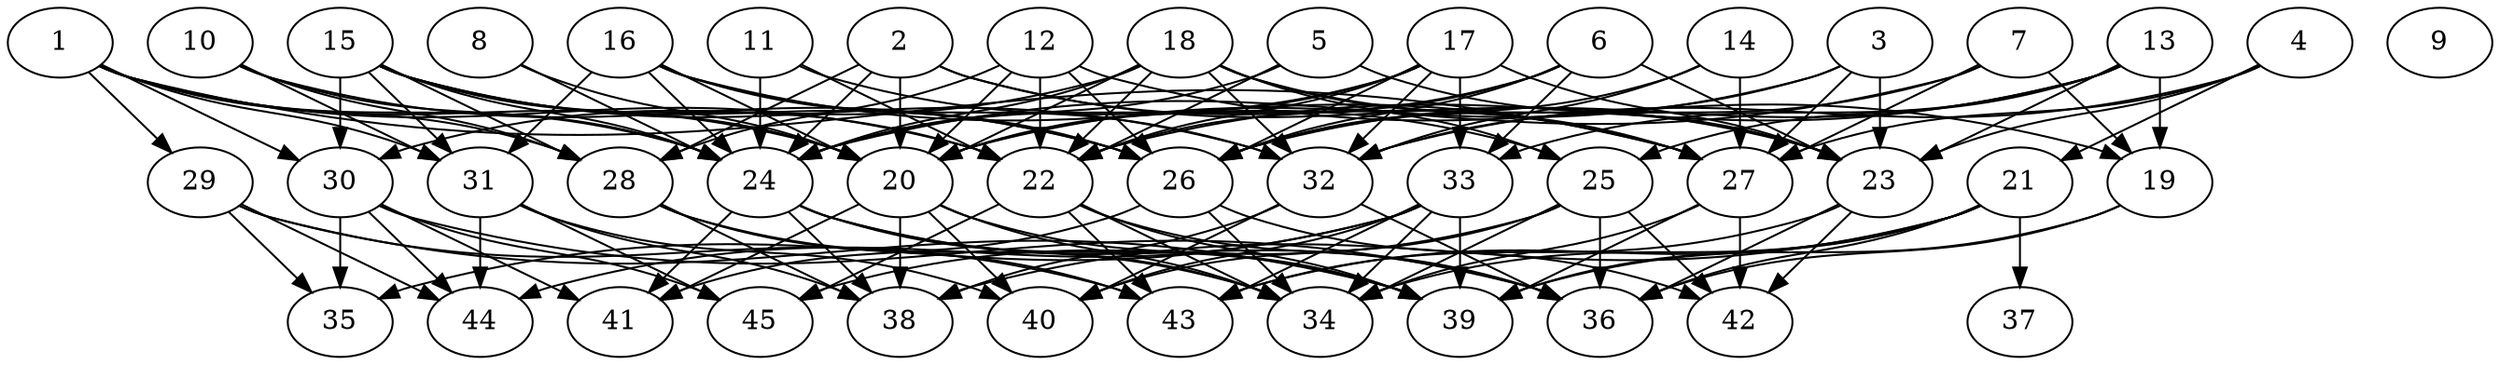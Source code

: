 // DAG automatically generated by daggen at Thu Oct  3 14:07:24 2019
// ./daggen --dot -n 45 --ccr 0.3 --fat 0.7 --regular 0.5 --density 0.6 --mindata 5242880 --maxdata 52428800 
digraph G {
  1 [size="56958293", alpha="0.14", expect_size="17087488"] 
  1 -> 20 [size ="17087488"]
  1 -> 22 [size ="17087488"]
  1 -> 24 [size ="17087488"]
  1 -> 27 [size ="17087488"]
  1 -> 28 [size ="17087488"]
  1 -> 29 [size ="17087488"]
  1 -> 30 [size ="17087488"]
  1 -> 31 [size ="17087488"]
  2 [size="18210133", alpha="0.14", expect_size="5463040"] 
  2 -> 20 [size ="5463040"]
  2 -> 23 [size ="5463040"]
  2 -> 24 [size ="5463040"]
  2 -> 27 [size ="5463040"]
  2 -> 28 [size ="5463040"]
  3 [size="23459840", alpha="0.04", expect_size="7037952"] 
  3 -> 20 [size ="7037952"]
  3 -> 23 [size ="7037952"]
  3 -> 26 [size ="7037952"]
  3 -> 27 [size ="7037952"]
  4 [size="151746560", alpha="0.16", expect_size="45523968"] 
  4 -> 21 [size ="45523968"]
  4 -> 23 [size ="45523968"]
  4 -> 27 [size ="45523968"]
  4 -> 32 [size ="45523968"]
  5 [size="68710400", alpha="0.04", expect_size="20613120"] 
  5 -> 22 [size ="20613120"]
  5 -> 23 [size ="20613120"]
  5 -> 24 [size ="20613120"]
  6 [size="44581547", alpha="0.17", expect_size="13374464"] 
  6 -> 20 [size ="13374464"]
  6 -> 22 [size ="13374464"]
  6 -> 23 [size ="13374464"]
  6 -> 26 [size ="13374464"]
  6 -> 33 [size ="13374464"]
  7 [size="69580800", alpha="0.15", expect_size="20874240"] 
  7 -> 19 [size ="20874240"]
  7 -> 24 [size ="20874240"]
  7 -> 27 [size ="20874240"]
  7 -> 32 [size ="20874240"]
  8 [size="58088107", alpha="0.13", expect_size="17426432"] 
  8 -> 20 [size ="17426432"]
  8 -> 24 [size ="17426432"]
  9 [size="90883413", alpha="0.09", expect_size="27265024"] 
  10 [size="156088320", alpha="0.02", expect_size="46826496"] 
  10 -> 24 [size ="46826496"]
  10 -> 26 [size ="46826496"]
  10 -> 28 [size ="46826496"]
  10 -> 31 [size ="46826496"]
  11 [size="100249600", alpha="0.08", expect_size="30074880"] 
  11 -> 22 [size ="30074880"]
  11 -> 24 [size ="30074880"]
  11 -> 25 [size ="30074880"]
  12 [size="52131840", alpha="0.02", expect_size="15639552"] 
  12 -> 19 [size ="15639552"]
  12 -> 20 [size ="15639552"]
  12 -> 22 [size ="15639552"]
  12 -> 26 [size ="15639552"]
  12 -> 28 [size ="15639552"]
  13 [size="159761067", alpha="0.11", expect_size="47928320"] 
  13 -> 19 [size ="47928320"]
  13 -> 22 [size ="47928320"]
  13 -> 23 [size ="47928320"]
  13 -> 25 [size ="47928320"]
  13 -> 26 [size ="47928320"]
  13 -> 33 [size ="47928320"]
  14 [size="33969493", alpha="0.19", expect_size="10190848"] 
  14 -> 26 [size ="10190848"]
  14 -> 27 [size ="10190848"]
  14 -> 32 [size ="10190848"]
  15 [size="157436587", alpha="0.03", expect_size="47230976"] 
  15 -> 20 [size ="47230976"]
  15 -> 22 [size ="47230976"]
  15 -> 24 [size ="47230976"]
  15 -> 26 [size ="47230976"]
  15 -> 28 [size ="47230976"]
  15 -> 30 [size ="47230976"]
  15 -> 31 [size ="47230976"]
  15 -> 32 [size ="47230976"]
  16 [size="31433387", alpha="0.16", expect_size="9430016"] 
  16 -> 20 [size ="9430016"]
  16 -> 24 [size ="9430016"]
  16 -> 26 [size ="9430016"]
  16 -> 27 [size ="9430016"]
  16 -> 31 [size ="9430016"]
  16 -> 32 [size ="9430016"]
  17 [size="168174933", alpha="0.18", expect_size="50452480"] 
  17 -> 20 [size ="50452480"]
  17 -> 22 [size ="50452480"]
  17 -> 23 [size ="50452480"]
  17 -> 24 [size ="50452480"]
  17 -> 26 [size ="50452480"]
  17 -> 32 [size ="50452480"]
  17 -> 33 [size ="50452480"]
  18 [size="126733653", alpha="0.08", expect_size="38020096"] 
  18 -> 20 [size ="38020096"]
  18 -> 22 [size ="38020096"]
  18 -> 23 [size ="38020096"]
  18 -> 24 [size ="38020096"]
  18 -> 25 [size ="38020096"]
  18 -> 27 [size ="38020096"]
  18 -> 30 [size ="38020096"]
  18 -> 32 [size ="38020096"]
  19 [size="75226453", alpha="0.18", expect_size="22567936"] 
  19 -> 36 [size ="22567936"]
  19 -> 39 [size ="22567936"]
  20 [size="146196480", alpha="0.03", expect_size="43858944"] 
  20 -> 34 [size ="43858944"]
  20 -> 38 [size ="43858944"]
  20 -> 39 [size ="43858944"]
  20 -> 40 [size ="43858944"]
  20 -> 41 [size ="43858944"]
  21 [size="159986347", alpha="0.13", expect_size="47995904"] 
  21 -> 34 [size ="47995904"]
  21 -> 36 [size ="47995904"]
  21 -> 37 [size ="47995904"]
  21 -> 38 [size ="47995904"]
  21 -> 39 [size ="47995904"]
  21 -> 43 [size ="47995904"]
  22 [size="62627840", alpha="0.04", expect_size="18788352"] 
  22 -> 34 [size ="18788352"]
  22 -> 36 [size ="18788352"]
  22 -> 39 [size ="18788352"]
  22 -> 43 [size ="18788352"]
  22 -> 45 [size ="18788352"]
  23 [size="79452160", alpha="0.15", expect_size="23835648"] 
  23 -> 36 [size ="23835648"]
  23 -> 42 [size ="23835648"]
  23 -> 43 [size ="23835648"]
  24 [size="165451093", alpha="0.03", expect_size="49635328"] 
  24 -> 34 [size ="49635328"]
  24 -> 36 [size ="49635328"]
  24 -> 38 [size ="49635328"]
  24 -> 39 [size ="49635328"]
  24 -> 41 [size ="49635328"]
  25 [size="156801707", alpha="0.18", expect_size="47040512"] 
  25 -> 34 [size ="47040512"]
  25 -> 36 [size ="47040512"]
  25 -> 40 [size ="47040512"]
  25 -> 42 [size ="47040512"]
  25 -> 45 [size ="47040512"]
  26 [size="24965120", alpha="0.16", expect_size="7489536"] 
  26 -> 34 [size ="7489536"]
  26 -> 41 [size ="7489536"]
  26 -> 42 [size ="7489536"]
  27 [size="152784213", alpha="0.01", expect_size="45835264"] 
  27 -> 34 [size ="45835264"]
  27 -> 39 [size ="45835264"]
  27 -> 42 [size ="45835264"]
  28 [size="136727893", alpha="0.11", expect_size="41018368"] 
  28 -> 34 [size ="41018368"]
  28 -> 38 [size ="41018368"]
  28 -> 43 [size ="41018368"]
  29 [size="43622400", alpha="0.10", expect_size="13086720"] 
  29 -> 35 [size ="13086720"]
  29 -> 39 [size ="13086720"]
  29 -> 43 [size ="13086720"]
  29 -> 44 [size ="13086720"]
  30 [size="24418987", alpha="0.07", expect_size="7325696"] 
  30 -> 35 [size ="7325696"]
  30 -> 36 [size ="7325696"]
  30 -> 41 [size ="7325696"]
  30 -> 44 [size ="7325696"]
  30 -> 45 [size ="7325696"]
  31 [size="46725120", alpha="0.14", expect_size="14017536"] 
  31 -> 38 [size ="14017536"]
  31 -> 40 [size ="14017536"]
  31 -> 44 [size ="14017536"]
  31 -> 45 [size ="14017536"]
  32 [size="150026240", alpha="0.06", expect_size="45007872"] 
  32 -> 36 [size ="45007872"]
  32 -> 38 [size ="45007872"]
  32 -> 40 [size ="45007872"]
  33 [size="20483413", alpha="0.16", expect_size="6145024"] 
  33 -> 34 [size ="6145024"]
  33 -> 35 [size ="6145024"]
  33 -> 39 [size ="6145024"]
  33 -> 40 [size ="6145024"]
  33 -> 43 [size ="6145024"]
  33 -> 44 [size ="6145024"]
  34 [size="135942827", alpha="0.08", expect_size="40782848"] 
  35 [size="158818987", alpha="0.18", expect_size="47645696"] 
  36 [size="140342613", alpha="0.10", expect_size="42102784"] 
  37 [size="107618987", alpha="0.01", expect_size="32285696"] 
  38 [size="112759467", alpha="0.05", expect_size="33827840"] 
  39 [size="39086080", alpha="0.17", expect_size="11725824"] 
  40 [size="117299200", alpha="0.06", expect_size="35189760"] 
  41 [size="171431253", alpha="0.12", expect_size="51429376"] 
  42 [size="126976000", alpha="0.04", expect_size="38092800"] 
  43 [size="18589013", alpha="0.05", expect_size="5576704"] 
  44 [size="145844907", alpha="0.04", expect_size="43753472"] 
  45 [size="53377707", alpha="0.00", expect_size="16013312"] 
}
